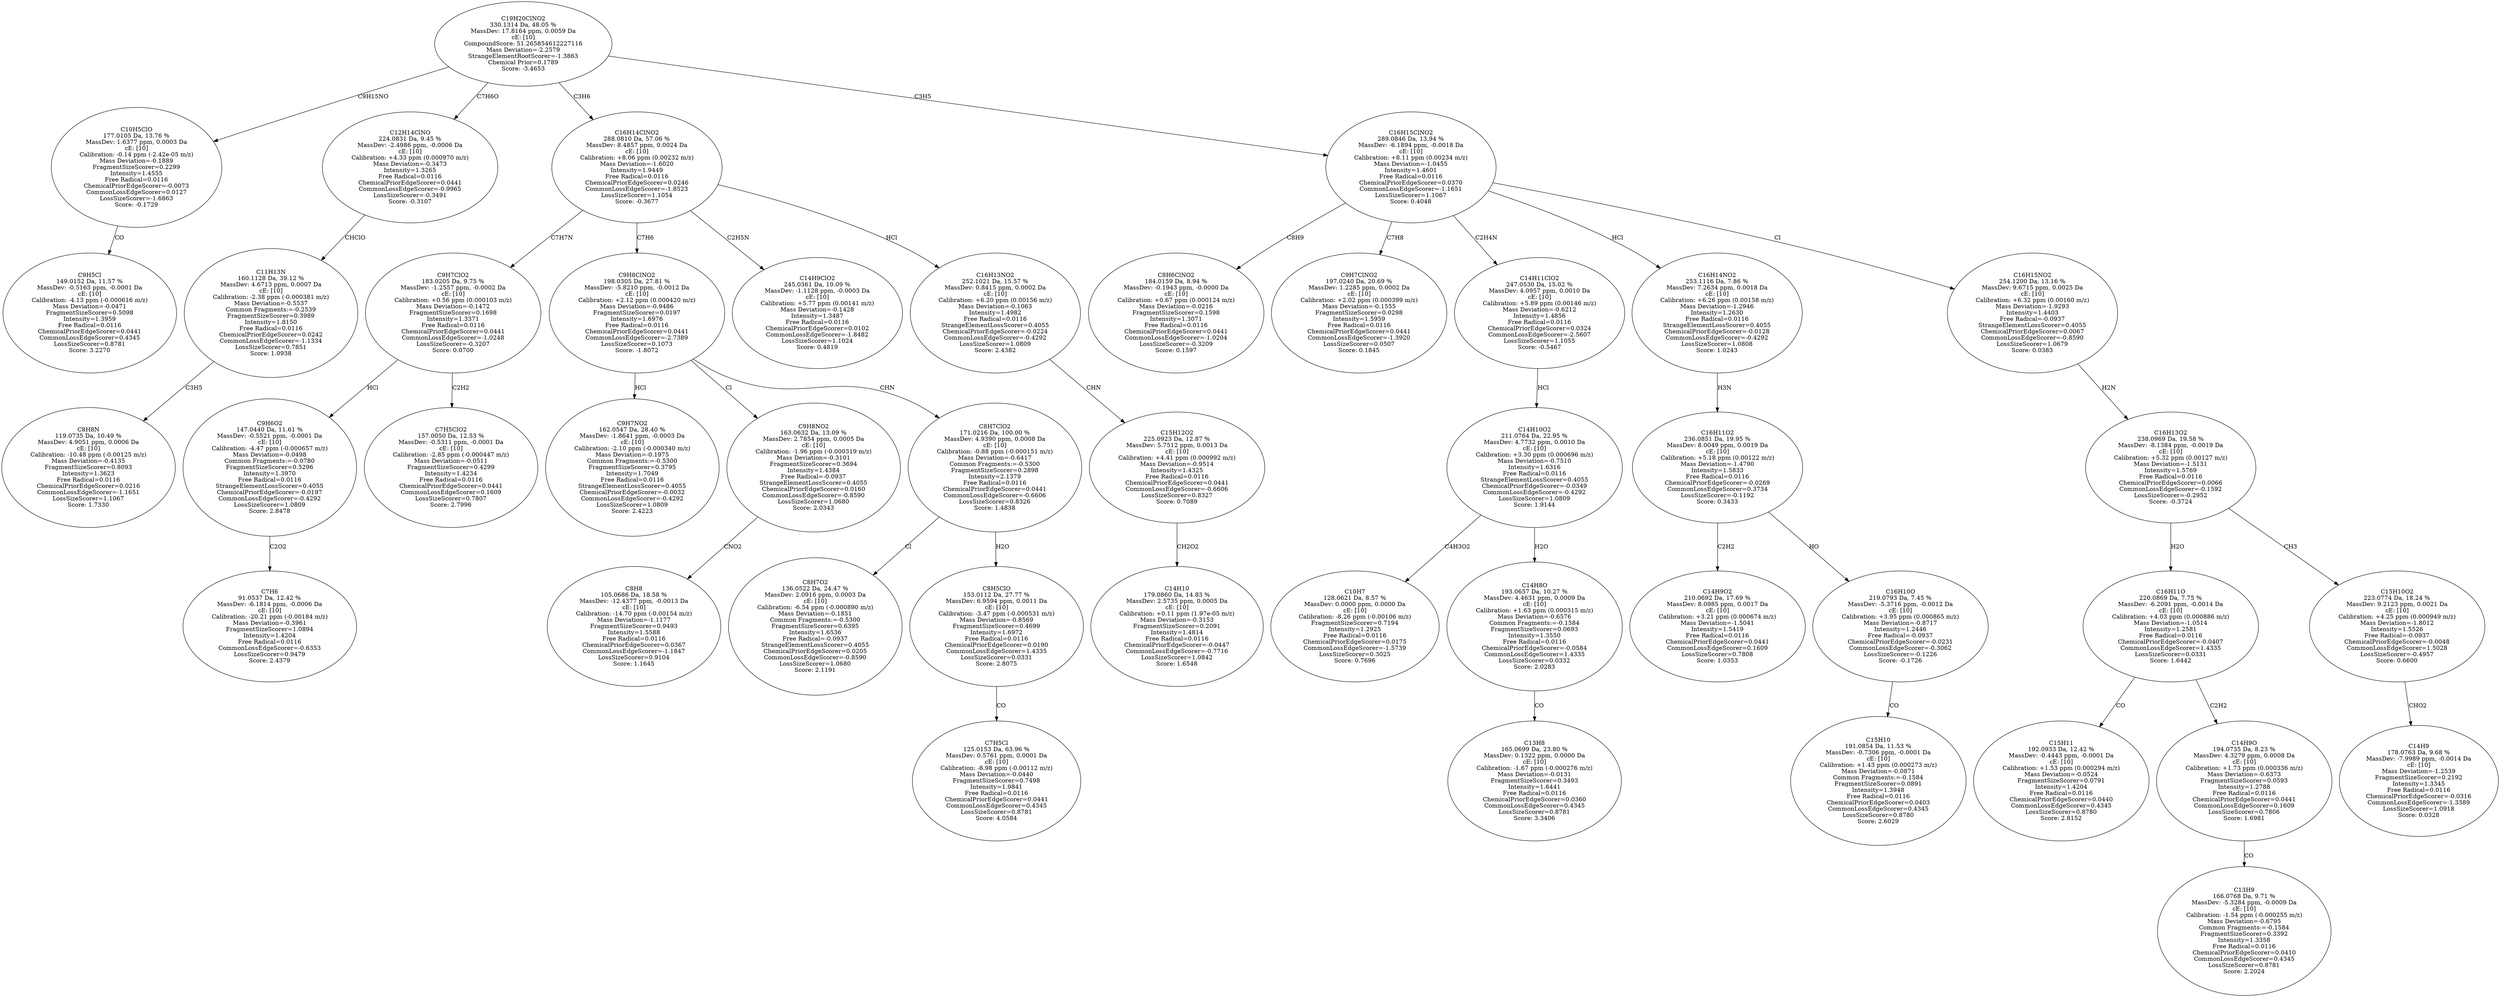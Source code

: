 strict digraph {
v1 [label="C9H5Cl\n149.0152 Da, 11.57 %\nMassDev: -0.5163 ppm, -0.0001 Da\ncE: [10]\nCalibration: -4.13 ppm (-0.000616 m/z)\nMass Deviation=-0.0471\nFragmentSizeScorer=0.5098\nIntensity=1.3959\nFree Radical=0.0116\nChemicalPriorEdgeScorer=0.0441\nCommonLossEdgeScorer=0.4345\nLossSizeScorer=0.8781\nScore: 3.2270"];
v2 [label="C10H5ClO\n177.0105 Da, 13.76 %\nMassDev: 1.6377 ppm, 0.0003 Da\ncE: [10]\nCalibration: -0.14 ppm (-2.42e-05 m/z)\nMass Deviation=-0.1889\nFragmentSizeScorer=0.2299\nIntensity=1.4555\nFree Radical=0.0116\nChemicalPriorEdgeScorer=-0.0073\nCommonLossEdgeScorer=0.0127\nLossSizeScorer=-1.6863\nScore: -0.1729"];
v3 [label="C8H8N\n119.0735 Da, 10.49 %\nMassDev: 4.9051 ppm, 0.0006 Da\ncE: [10]\nCalibration: -10.48 ppm (-0.00125 m/z)\nMass Deviation=-0.4135\nFragmentSizeScorer=0.8093\nIntensity=1.3623\nFree Radical=0.0116\nChemicalPriorEdgeScorer=0.0216\nCommonLossEdgeScorer=-1.1651\nLossSizeScorer=1.1067\nScore: 1.7330"];
v4 [label="C11H13N\n160.1128 Da, 39.12 %\nMassDev: 4.6713 ppm, 0.0007 Da\ncE: [10]\nCalibration: -2.38 ppm (-0.000381 m/z)\nMass Deviation=-0.5537\nCommon Fragments:=-0.2539\nFragmentSizeScorer=0.3989\nIntensity=1.8150\nFree Radical=0.0116\nChemicalPriorEdgeScorer=0.0242\nCommonLossEdgeScorer=-1.1334\nLossSizeScorer=0.7851\nScore: 1.0938"];
v5 [label="C12H14ClNO\n224.0831 Da, 9.45 %\nMassDev: -2.4986 ppm, -0.0006 Da\ncE: [10]\nCalibration: +4.33 ppm (0.000970 m/z)\nMass Deviation=-0.3473\nIntensity=1.3265\nFree Radical=0.0116\nChemicalPriorEdgeScorer=0.0441\nCommonLossEdgeScorer=-0.9965\nLossSizeScorer=-0.3491\nScore: -0.3107"];
v6 [label="C7H6\n91.0537 Da, 12.42 %\nMassDev: -6.1814 ppm, -0.0006 Da\ncE: [10]\nCalibration: -20.21 ppm (-0.00184 m/z)\nMass Deviation=-0.3961\nFragmentSizeScorer=1.0894\nIntensity=1.4204\nFree Radical=0.0116\nCommonLossEdgeScorer=-0.6353\nLossSizeScorer=0.9479\nScore: 2.4379"];
v7 [label="C9H6O2\n147.0440 Da, 11.61 %\nMassDev: -0.5521 ppm, -0.0001 Da\ncE: [10]\nCalibration: -4.47 ppm (-0.000657 m/z)\nMass Deviation=-0.0498\nCommon Fragments:=-0.0780\nFragmentSizeScorer=0.5296\nIntensity=1.3970\nFree Radical=0.0116\nStrangeElementLossScorer=0.4055\nChemicalPriorEdgeScorer=-0.0197\nCommonLossEdgeScorer=-0.4292\nLossSizeScorer=1.0809\nScore: 2.8478"];
v8 [label="C7H5ClO2\n157.0050 Da, 12.53 %\nMassDev: -0.5311 ppm, -0.0001 Da\ncE: [10]\nCalibration: -2.85 ppm (-0.000447 m/z)\nMass Deviation=-0.0511\nFragmentSizeScorer=0.4299\nIntensity=1.4234\nFree Radical=0.0116\nChemicalPriorEdgeScorer=0.0441\nCommonLossEdgeScorer=0.1609\nLossSizeScorer=0.7807\nScore: 2.7996"];
v9 [label="C9H7ClO2\n183.0205 Da, 9.75 %\nMassDev: -1.2557 ppm, -0.0002 Da\ncE: [10]\nCalibration: +0.56 ppm (0.000103 m/z)\nMass Deviation=-0.1472\nFragmentSizeScorer=0.1698\nIntensity=1.3371\nFree Radical=0.0116\nChemicalPriorEdgeScorer=0.0441\nCommonLossEdgeScorer=-1.0248\nLossSizeScorer=-0.3207\nScore: 0.0700"];
v10 [label="C9H7NO2\n162.0547 Da, 28.40 %\nMassDev: -1.8641 ppm, -0.0003 Da\ncE: [10]\nCalibration: -2.10 ppm (-0.000340 m/z)\nMass Deviation=-0.1975\nCommon Fragments:=-0.5300\nFragmentSizeScorer=0.3795\nIntensity=1.7049\nFree Radical=0.0116\nStrangeElementLossScorer=0.4055\nChemicalPriorEdgeScorer=-0.0032\nCommonLossEdgeScorer=-0.4292\nLossSizeScorer=1.0809\nScore: 2.4223"];
v11 [label="C8H8\n105.0686 Da, 18.58 %\nMassDev: -12.4377 ppm, -0.0013 Da\ncE: [10]\nCalibration: -14.70 ppm (-0.00154 m/z)\nMass Deviation=-1.1177\nFragmentSizeScorer=0.9493\nIntensity=1.5588\nFree Radical=0.0116\nChemicalPriorEdgeScorer=0.0367\nCommonLossEdgeScorer=-1.1847\nLossSizeScorer=0.9104\nScore: 1.1645"];
v12 [label="C9H8NO2\n163.0632 Da, 13.09 %\nMassDev: 2.7854 ppm, 0.0005 Da\ncE: [10]\nCalibration: -1.96 ppm (-0.000319 m/z)\nMass Deviation=-0.3101\nFragmentSizeScorer=0.3694\nIntensity=1.4384\nFree Radical=-0.0937\nStrangeElementLossScorer=0.4055\nChemicalPriorEdgeScorer=0.0160\nCommonLossEdgeScorer=-0.8590\nLossSizeScorer=1.0680\nScore: 2.0343"];
v13 [label="C8H7O2\n136.0522 Da, 24.47 %\nMassDev: 2.0916 ppm, 0.0003 Da\ncE: [10]\nCalibration: -6.54 ppm (-0.000890 m/z)\nMass Deviation=-0.1851\nCommon Fragments:=-0.5300\nFragmentSizeScorer=0.6395\nIntensity=1.6536\nFree Radical=-0.0937\nStrangeElementLossScorer=0.4055\nChemicalPriorEdgeScorer=0.0205\nCommonLossEdgeScorer=-0.8590\nLossSizeScorer=1.0680\nScore: 2.1191"];
v14 [label="C7H5Cl\n125.0153 Da, 63.96 %\nMassDev: 0.5761 ppm, 0.0001 Da\ncE: [10]\nCalibration: -8.98 ppm (-0.00112 m/z)\nMass Deviation=-0.0440\nFragmentSizeScorer=0.7498\nIntensity=1.9841\nFree Radical=0.0116\nChemicalPriorEdgeScorer=0.0441\nCommonLossEdgeScorer=0.4345\nLossSizeScorer=0.8781\nScore: 4.0584"];
v15 [label="C8H5ClO\n153.0112 Da, 27.77 %\nMassDev: 6.9594 ppm, 0.0011 Da\ncE: [10]\nCalibration: -3.47 ppm (-0.000531 m/z)\nMass Deviation=-0.8569\nFragmentSizeScorer=0.4699\nIntensity=1.6972\nFree Radical=0.0116\nChemicalPriorEdgeScorer=0.0190\nCommonLossEdgeScorer=1.4335\nLossSizeScorer=0.0331\nScore: 2.8075"];
v16 [label="C8H7ClO2\n171.0216 Da, 100.00 %\nMassDev: 4.9390 ppm, 0.0008 Da\ncE: [10]\nCalibration: -0.88 ppm (-0.000151 m/z)\nMass Deviation=-0.6417\nCommon Fragments:=-0.5300\nFragmentSizeScorer=0.2898\nIntensity=2.1379\nFree Radical=0.0116\nChemicalPriorEdgeScorer=0.0441\nCommonLossEdgeScorer=-0.6606\nLossSizeScorer=0.8326\nScore: 1.4838"];
v17 [label="C9H8ClNO2\n198.0305 Da, 27.81 %\nMassDev: -5.8210 ppm, -0.0012 Da\ncE: [10]\nCalibration: +2.12 ppm (0.000420 m/z)\nMass Deviation=-0.9486\nFragmentSizeScorer=0.0197\nIntensity=1.6976\nFree Radical=0.0116\nChemicalPriorEdgeScorer=0.0441\nCommonLossEdgeScorer=-2.7389\nLossSizeScorer=0.1073\nScore: -1.8072"];
v18 [label="C14H9ClO2\n245.0361 Da, 10.09 %\nMassDev: -1.1128 ppm, -0.0003 Da\ncE: [10]\nCalibration: +5.77 ppm (0.00141 m/z)\nMass Deviation=-0.1428\nIntensity=1.3487\nFree Radical=0.0116\nChemicalPriorEdgeScorer=0.0102\nCommonLossEdgeScorer=-1.8482\nLossSizeScorer=1.1024\nScore: 0.4819"];
v19 [label="C14H10\n179.0860 Da, 14.83 %\nMassDev: 2.5735 ppm, 0.0005 Da\ncE: [10]\nCalibration: +0.11 ppm (1.97e-05 m/z)\nMass Deviation=-0.3153\nFragmentSizeScorer=0.2091\nIntensity=1.4814\nFree Radical=0.0116\nChemicalPriorEdgeScorer=-0.0447\nCommonLossEdgeScorer=-0.7716\nLossSizeScorer=1.0842\nScore: 1.6548"];
v20 [label="C15H12O2\n225.0923 Da, 12.87 %\nMassDev: 5.7512 ppm, 0.0013 Da\ncE: [10]\nCalibration: +4.41 ppm (0.000992 m/z)\nMass Deviation=-0.9514\nIntensity=1.4325\nFree Radical=0.0116\nChemicalPriorEdgeScorer=0.0441\nCommonLossEdgeScorer=-0.6606\nLossSizeScorer=0.8327\nScore: 0.7089"];
v21 [label="C16H13NO2\n252.1021 Da, 15.57 %\nMassDev: 0.8415 ppm, 0.0002 Da\ncE: [10]\nCalibration: +6.20 ppm (0.00156 m/z)\nMass Deviation=-0.1063\nIntensity=1.4982\nFree Radical=0.0116\nStrangeElementLossScorer=0.4055\nChemicalPriorEdgeScorer=-0.0224\nCommonLossEdgeScorer=-0.4292\nLossSizeScorer=1.0809\nScore: 2.4382"];
v22 [label="C16H14ClNO2\n288.0810 Da, 57.06 %\nMassDev: 8.4857 ppm, 0.0024 Da\ncE: [10]\nCalibration: +8.06 ppm (0.00232 m/z)\nMass Deviation=-1.6020\nIntensity=1.9449\nFree Radical=0.0116\nChemicalPriorEdgeScorer=0.0246\nCommonLossEdgeScorer=-1.8523\nLossSizeScorer=1.1054\nScore: -0.3677"];
v23 [label="C8H6ClNO2\n184.0159 Da, 8.94 %\nMassDev: -0.1943 ppm, -0.0000 Da\ncE: [10]\nCalibration: +0.67 ppm (0.000124 m/z)\nMass Deviation=-0.0216\nFragmentSizeScorer=0.1598\nIntensity=1.3071\nFree Radical=0.0116\nChemicalPriorEdgeScorer=0.0441\nCommonLossEdgeScorer=-1.0204\nLossSizeScorer=-0.3209\nScore: 0.1597"];
v24 [label="C9H7ClNO2\n197.0240 Da, 20.69 %\nMassDev: 1.2285 ppm, 0.0002 Da\ncE: [10]\nCalibration: +2.02 ppm (0.000399 m/z)\nMass Deviation=-0.1555\nFragmentSizeScorer=0.0298\nIntensity=1.5959\nFree Radical=0.0116\nChemicalPriorEdgeScorer=0.0441\nCommonLossEdgeScorer=-1.3920\nLossSizeScorer=0.0507\nScore: 0.1845"];
v25 [label="C10H7\n128.0621 Da, 8.57 %\nMassDev: 0.0000 ppm, 0.0000 Da\ncE: [10]\nCalibration: -8.26 ppm (-0.00106 m/z)\nFragmentSizeScorer=0.7194\nIntensity=1.2925\nFree Radical=0.0116\nChemicalPriorEdgeScorer=0.0175\nCommonLossEdgeScorer=-1.5739\nLossSizeScorer=0.3025\nScore: 0.7696"];
v26 [label="C13H8\n165.0699 Da, 23.80 %\nMassDev: 0.1322 ppm, 0.0000 Da\ncE: [10]\nCalibration: -1.67 ppm (-0.000276 m/z)\nMass Deviation=-0.0131\nFragmentSizeScorer=0.3493\nIntensity=1.6441\nFree Radical=0.0116\nChemicalPriorEdgeScorer=0.0360\nCommonLossEdgeScorer=0.4345\nLossSizeScorer=0.8781\nScore: 3.3406"];
v27 [label="C14H8O\n193.0657 Da, 10.27 %\nMassDev: 4.4631 ppm, 0.0009 Da\ncE: [10]\nCalibration: +1.63 ppm (0.000315 m/z)\nMass Deviation=-0.6576\nCommon Fragments:=-0.1584\nFragmentSizeScorer=0.0693\nIntensity=1.3550\nFree Radical=0.0116\nChemicalPriorEdgeScorer=-0.0584\nCommonLossEdgeScorer=1.4335\nLossSizeScorer=0.0332\nScore: 2.0283"];
v28 [label="C14H10O2\n211.0764 Da, 22.95 %\nMassDev: 4.7732 ppm, 0.0010 Da\ncE: [10]\nCalibration: +3.30 ppm (0.000696 m/z)\nMass Deviation=-0.7510\nIntensity=1.6316\nFree Radical=0.0116\nStrangeElementLossScorer=0.4055\nChemicalPriorEdgeScorer=-0.0349\nCommonLossEdgeScorer=-0.4292\nLossSizeScorer=1.0809\nScore: 1.9144"];
v29 [label="C14H11ClO2\n247.0530 Da, 15.02 %\nMassDev: 4.0957 ppm, 0.0010 Da\ncE: [10]\nCalibration: +5.89 ppm (0.00146 m/z)\nMass Deviation=-0.6212\nIntensity=1.4856\nFree Radical=0.0116\nChemicalPriorEdgeScorer=0.0324\nCommonLossEdgeScorer=-2.5607\nLossSizeScorer=1.1055\nScore: -0.5467"];
v30 [label="C14H9O2\n210.0692 Da, 17.69 %\nMassDev: 8.0985 ppm, 0.0017 Da\ncE: [10]\nCalibration: +3.21 ppm (0.000674 m/z)\nMass Deviation=-1.5041\nIntensity=1.5419\nFree Radical=0.0116\nChemicalPriorEdgeScorer=0.0441\nCommonLossEdgeScorer=0.1609\nLossSizeScorer=0.7808\nScore: 1.0353"];
v31 [label="C15H10\n191.0854 Da, 11.53 %\nMassDev: -0.7306 ppm, -0.0001 Da\ncE: [10]\nCalibration: +1.43 ppm (0.000273 m/z)\nMass Deviation=-0.0871\nCommon Fragments:=-0.1584\nFragmentSizeScorer=0.0891\nIntensity=1.3948\nFree Radical=0.0116\nChemicalPriorEdgeScorer=0.0403\nCommonLossEdgeScorer=0.4345\nLossSizeScorer=0.8780\nScore: 2.6029"];
v32 [label="C16H10O\n219.0793 Da, 7.45 %\nMassDev: -5.3716 ppm, -0.0012 Da\ncE: [10]\nCalibration: +3.95 ppm (0.000865 m/z)\nMass Deviation=-0.8717\nIntensity=1.2446\nFree Radical=-0.0937\nChemicalPriorEdgeScorer=-0.0231\nCommonLossEdgeScorer=-0.3062\nLossSizeScorer=-0.1226\nScore: -0.1726"];
v33 [label="C16H11O2\n236.0851 Da, 19.95 %\nMassDev: 8.0049 ppm, 0.0019 Da\ncE: [10]\nCalibration: +5.18 ppm (0.00122 m/z)\nMass Deviation=-1.4790\nIntensity=1.5833\nFree Radical=0.0116\nChemicalPriorEdgeScorer=-0.0269\nCommonLossEdgeScorer=0.3734\nLossSizeScorer=-0.1192\nScore: 0.3433"];
v34 [label="C16H14NO2\n253.1116 Da, 7.86 %\nMassDev: 7.2634 ppm, 0.0018 Da\ncE: [10]\nCalibration: +6.26 ppm (0.00158 m/z)\nMass Deviation=-1.2946\nIntensity=1.2630\nFree Radical=0.0116\nStrangeElementLossScorer=0.4055\nChemicalPriorEdgeScorer=-0.0128\nCommonLossEdgeScorer=-0.4292\nLossSizeScorer=1.0808\nScore: 1.0243"];
v35 [label="C15H11\n192.0933 Da, 12.42 %\nMassDev: -0.4443 ppm, -0.0001 Da\ncE: [10]\nCalibration: +1.53 ppm (0.000294 m/z)\nMass Deviation=-0.0524\nFragmentSizeScorer=0.0791\nIntensity=1.4204\nFree Radical=0.0116\nChemicalPriorEdgeScorer=0.0440\nCommonLossEdgeScorer=0.4345\nLossSizeScorer=0.8780\nScore: 2.8152"];
v36 [label="C13H9\n166.0768 Da, 9.71 %\nMassDev: -5.3284 ppm, -0.0009 Da\ncE: [10]\nCalibration: -1.54 ppm (-0.000255 m/z)\nMass Deviation=-0.6795\nCommon Fragments:=-0.1584\nFragmentSizeScorer=0.3392\nIntensity=1.3358\nFree Radical=0.0116\nChemicalPriorEdgeScorer=0.0410\nCommonLossEdgeScorer=0.4345\nLossSizeScorer=0.8781\nScore: 2.2024"];
v37 [label="C14H9O\n194.0735 Da, 8.23 %\nMassDev: 4.3279 ppm, 0.0008 Da\ncE: [10]\nCalibration: +1.73 ppm (0.000336 m/z)\nMass Deviation=-0.6373\nFragmentSizeScorer=0.0593\nIntensity=1.2788\nFree Radical=0.0116\nChemicalPriorEdgeScorer=0.0441\nCommonLossEdgeScorer=0.1609\nLossSizeScorer=0.7806\nScore: 1.6981"];
v38 [label="C16H11O\n220.0869 Da, 7.75 %\nMassDev: -6.2091 ppm, -0.0014 Da\ncE: [10]\nCalibration: +4.03 ppm (0.000886 m/z)\nMass Deviation=-1.0514\nIntensity=1.2581\nFree Radical=0.0116\nChemicalPriorEdgeScorer=-0.0407\nCommonLossEdgeScorer=1.4335\nLossSizeScorer=0.0331\nScore: 1.6442"];
v39 [label="C14H9\n178.0763 Da, 9.68 %\nMassDev: -7.9989 ppm, -0.0014 Da\ncE: [10]\nMass Deviation=-1.2539\nFragmentSizeScorer=0.2192\nIntensity=1.3345\nFree Radical=0.0116\nChemicalPriorEdgeScorer=-0.0316\nCommonLossEdgeScorer=-1.3389\nLossSizeScorer=1.0918\nScore: 0.0328"];
v40 [label="C15H10O2\n223.0774 Da, 18.24 %\nMassDev: 9.2123 ppm, 0.0021 Da\ncE: [10]\nCalibration: +4.25 ppm (0.000949 m/z)\nMass Deviation=-1.8012\nIntensity=1.5526\nFree Radical=-0.0937\nChemicalPriorEdgeScorer=-0.0048\nCommonLossEdgeScorer=1.5028\nLossSizeScorer=-0.4957\nScore: 0.6600"];
v41 [label="C16H13O2\n238.0969 Da, 19.58 %\nMassDev: -8.1384 ppm, -0.0019 Da\ncE: [10]\nCalibration: +5.32 ppm (0.00127 m/z)\nMass Deviation=-1.5131\nIntensity=1.5769\nFree Radical=0.0116\nChemicalPriorEdgeScorer=0.0066\nCommonLossEdgeScorer=-0.1592\nLossSizeScorer=-0.2952\nScore: -0.3724"];
v42 [label="C16H15NO2\n254.1200 Da, 13.16 %\nMassDev: 9.6715 ppm, 0.0025 Da\ncE: [10]\nCalibration: +6.32 ppm (0.00160 m/z)\nMass Deviation=-1.9293\nIntensity=1.4403\nFree Radical=-0.0937\nStrangeElementLossScorer=0.4055\nChemicalPriorEdgeScorer=0.0067\nCommonLossEdgeScorer=-0.8590\nLossSizeScorer=1.0679\nScore: 0.0383"];
v43 [label="C16H15ClNO2\n289.0846 Da, 13.94 %\nMassDev: -6.1894 ppm, -0.0018 Da\ncE: [10]\nCalibration: +8.11 ppm (0.00234 m/z)\nMass Deviation=-1.0455\nIntensity=1.4601\nFree Radical=0.0116\nChemicalPriorEdgeScorer=0.0370\nCommonLossEdgeScorer=-1.1651\nLossSizeScorer=1.1067\nScore: 0.4048"];
v44 [label="C19H20ClNO2\n330.1314 Da, 48.05 %\nMassDev: 17.8164 ppm, 0.0059 Da\ncE: [10]\nCompoundScore: 51.265854612227116\nMass Deviation=-2.2579\nStrangeElementRootScorer=-1.3863\nChemical Prior=0.1789\nScore: -3.4653"];
v2 -> v1 [label="CO"];
v44 -> v2 [label="C9H15NO"];
v4 -> v3 [label="C3H5"];
v5 -> v4 [label="CHClO"];
v44 -> v5 [label="C7H6O"];
v7 -> v6 [label="C2O2"];
v9 -> v7 [label="HCl"];
v9 -> v8 [label="C2H2"];
v22 -> v9 [label="C7H7N"];
v17 -> v10 [label="HCl"];
v12 -> v11 [label="CNO2"];
v17 -> v12 [label="Cl"];
v16 -> v13 [label="Cl"];
v15 -> v14 [label="CO"];
v16 -> v15 [label="H2O"];
v17 -> v16 [label="CHN"];
v22 -> v17 [label="C7H6"];
v22 -> v18 [label="C2H5N"];
v20 -> v19 [label="CH2O2"];
v21 -> v20 [label="CHN"];
v22 -> v21 [label="HCl"];
v44 -> v22 [label="C3H6"];
v43 -> v23 [label="C8H9"];
v43 -> v24 [label="C7H8"];
v28 -> v25 [label="C4H3O2"];
v27 -> v26 [label="CO"];
v28 -> v27 [label="H2O"];
v29 -> v28 [label="HCl"];
v43 -> v29 [label="C2H4N"];
v33 -> v30 [label="C2H2"];
v32 -> v31 [label="CO"];
v33 -> v32 [label="HO"];
v34 -> v33 [label="H3N"];
v43 -> v34 [label="HCl"];
v38 -> v35 [label="CO"];
v37 -> v36 [label="CO"];
v38 -> v37 [label="C2H2"];
v41 -> v38 [label="H2O"];
v40 -> v39 [label="CHO2"];
v41 -> v40 [label="CH3"];
v42 -> v41 [label="H2N"];
v43 -> v42 [label="Cl"];
v44 -> v43 [label="C3H5"];
}